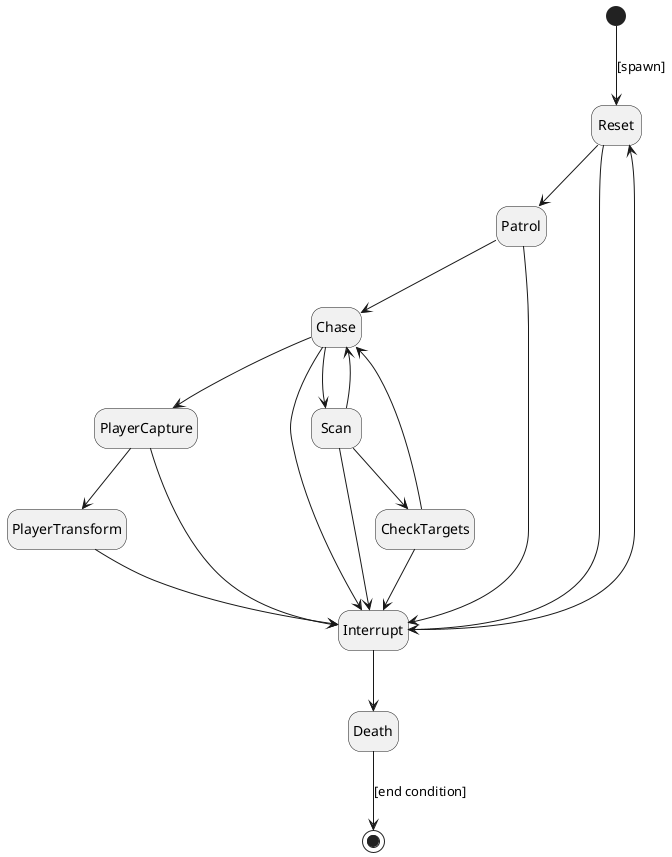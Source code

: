 /'

Welcome and thank you for using Pladitor!
=========================================

First Steps Overview
--------------------

The Toolbar Menu provides these functionalities:
    ------------

 - Editor:       This page. Work on your diagrams here.
 - Templates:    The template gallery for all kinds of 
                 diagram types
 - Preferences:  Settings page to set language, theme etc.
                 (only in desktop version)
 - Feedback:     A page for giving feedback to the  
                 Pladitor team.
 - About:        General information about Pladitor.
 
The Top Toolbar provides these functionalities:
    -----------
    
  - Select or add new diagram tab
  - Close current diagram tab
  - Open diagram from text-, PNG-, or SVG-files (only in desktop version)
  - Add diagram to custom templates gallery (only in desktop version)
  - Open color dialog (PlantUML colorcodes only in desktop version)
  - Open OpenIconic icons dialog
  - Open Emoji icons dialog (all emojis only in desktop version)
  - Show/Hide PlantUML Guides section
  - Show keyboard shortcuts (only in desktop version)
  - Open external help URL
  - Save diagram source as text file
  - Export diagram as SVG, flattened SVG, PNG, PDF, EPS, TXT image, or as URL
  
The top right window previews the current diagram in the configured format.
    ----------------
    
The bottom right window provides PlantUML guides for all kinds of diagrams.
    -------------------
    
Double-click on any text within the diagram to navigate to its source code.
------------                                   --------
  
'/

@startuml

hide empty description

state "Reset" as State1
state "Patrol" as State2
state "Chase" as State3
state "PlayerCapture" as State4
state "PlayerTransform" as State5
state "Interrupt" as State6
state "Scan" as State7
state "CheckTargets" as State8
state "Death" as State9

[*] --> State1 : [spawn]
State1 --> State6
State1 --> State2

State2 --> State3
State2 --> State6

State3 --> State6
State3 --> State4
State3 --> State7

State4 --> State5
State4 --> State6

State5 --> State6

State6 --> State1
State6 --> State9

State7 --> State8
State7 --> State3
State7 --> State6

State8 --> State3
State8 --> State6

State9 --> [*] : [end condition]

@enduml